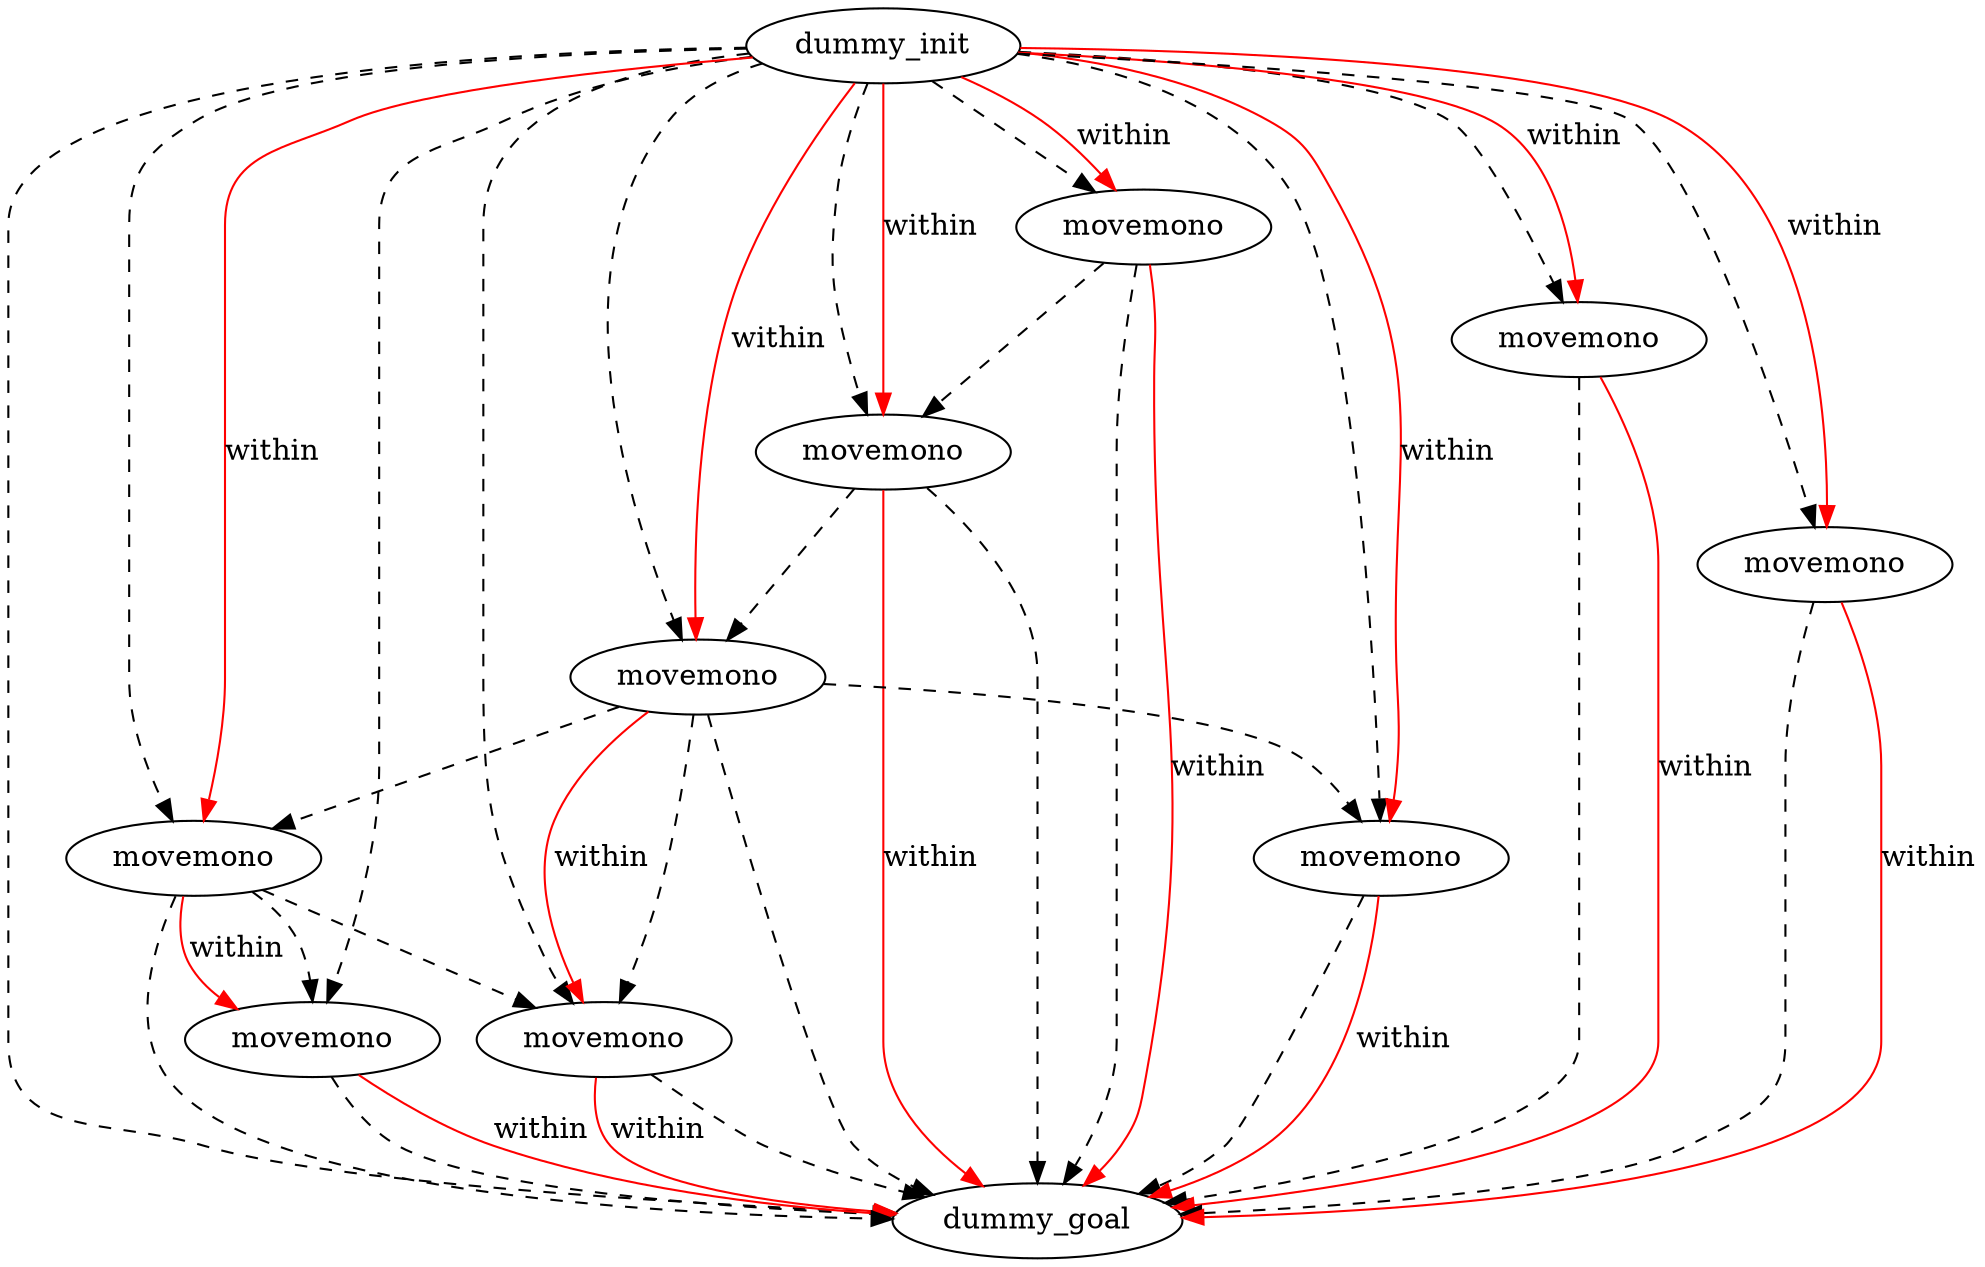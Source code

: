 digraph {
	"257c54bc-4024-c424-aef2-ab2f495fa2fc" [label=dummy_init]
	"c8cba592-b0ca-d2eb-0fe1-621ad6e1ba00" [label=dummy_goal]
	"c921057c-3f05-557c-502e-d818013ca998" [label=movemono]
	"bbc99473-4363-589c-3249-5cff89e2df24" [label=movemono]
	"3b53f64b-7cd6-1da4-c2ef-da8b38048786" [label=movemono]
	"1d03c3d5-b862-acc3-5489-9c37cfa9026b" [label=movemono]
	"e6cfcbd8-79d2-9001-2d6b-8a4e18a70609" [label=movemono]
	"8d56bff6-69c9-520f-3425-449cc145d6ba" [label=movemono]
	"46a3cc71-ff2f-6883-163b-5481284e4cd4" [label=movemono]
	"71594914-b1b6-8ecd-4009-45ce932c3ec9" [label=movemono]
	"1186da93-da7d-cc53-3020-cf0669b41194" [label=movemono]
	"e6cfcbd8-79d2-9001-2d6b-8a4e18a70609" -> "c8cba592-b0ca-d2eb-0fe1-621ad6e1ba00" [color=black style=dashed]
	"71594914-b1b6-8ecd-4009-45ce932c3ec9" -> "c8cba592-b0ca-d2eb-0fe1-621ad6e1ba00" [color=black style=dashed]
	"8d56bff6-69c9-520f-3425-449cc145d6ba" -> "c8cba592-b0ca-d2eb-0fe1-621ad6e1ba00" [color=black style=dashed]
	"257c54bc-4024-c424-aef2-ab2f495fa2fc" -> "46a3cc71-ff2f-6883-163b-5481284e4cd4" [color=black style=dashed]
	"257c54bc-4024-c424-aef2-ab2f495fa2fc" -> "e6cfcbd8-79d2-9001-2d6b-8a4e18a70609" [color=black style=dashed]
	"257c54bc-4024-c424-aef2-ab2f495fa2fc" -> "71594914-b1b6-8ecd-4009-45ce932c3ec9" [color=black style=dashed]
	"71594914-b1b6-8ecd-4009-45ce932c3ec9" -> "c921057c-3f05-557c-502e-d818013ca998" [color=black style=dashed]
	"1186da93-da7d-cc53-3020-cf0669b41194" -> "71594914-b1b6-8ecd-4009-45ce932c3ec9" [color=black style=dashed]
	"257c54bc-4024-c424-aef2-ab2f495fa2fc" -> "8d56bff6-69c9-520f-3425-449cc145d6ba" [color=black style=dashed]
	"e6cfcbd8-79d2-9001-2d6b-8a4e18a70609" -> "3b53f64b-7cd6-1da4-c2ef-da8b38048786" [color=black style=dashed]
	"46a3cc71-ff2f-6883-163b-5481284e4cd4" -> "c8cba592-b0ca-d2eb-0fe1-621ad6e1ba00" [color=black style=dashed]
	"3b53f64b-7cd6-1da4-c2ef-da8b38048786" -> "1186da93-da7d-cc53-3020-cf0669b41194" [color=black style=dashed]
	"257c54bc-4024-c424-aef2-ab2f495fa2fc" -> "c921057c-3f05-557c-502e-d818013ca998" [color=black style=dashed]
	"1d03c3d5-b862-acc3-5489-9c37cfa9026b" -> "c8cba592-b0ca-d2eb-0fe1-621ad6e1ba00" [color=black style=dashed]
	"1186da93-da7d-cc53-3020-cf0669b41194" -> "bbc99473-4363-589c-3249-5cff89e2df24" [color=black style=dashed]
	"257c54bc-4024-c424-aef2-ab2f495fa2fc" -> "bbc99473-4363-589c-3249-5cff89e2df24" [color=black style=dashed]
	"1186da93-da7d-cc53-3020-cf0669b41194" -> "c921057c-3f05-557c-502e-d818013ca998" [color=black style=dashed]
	"257c54bc-4024-c424-aef2-ab2f495fa2fc" -> "1186da93-da7d-cc53-3020-cf0669b41194" [color=black style=dashed]
	"257c54bc-4024-c424-aef2-ab2f495fa2fc" -> "3b53f64b-7cd6-1da4-c2ef-da8b38048786" [color=black style=dashed]
	"257c54bc-4024-c424-aef2-ab2f495fa2fc" -> "1d03c3d5-b862-acc3-5489-9c37cfa9026b" [color=black style=dashed]
	"c921057c-3f05-557c-502e-d818013ca998" -> "c8cba592-b0ca-d2eb-0fe1-621ad6e1ba00" [color=black style=dashed]
	"257c54bc-4024-c424-aef2-ab2f495fa2fc" -> "c8cba592-b0ca-d2eb-0fe1-621ad6e1ba00" [color=black style=dashed]
	"bbc99473-4363-589c-3249-5cff89e2df24" -> "c8cba592-b0ca-d2eb-0fe1-621ad6e1ba00" [color=black style=dashed]
	"1186da93-da7d-cc53-3020-cf0669b41194" -> "c8cba592-b0ca-d2eb-0fe1-621ad6e1ba00" [color=black style=dashed]
	"3b53f64b-7cd6-1da4-c2ef-da8b38048786" -> "c8cba592-b0ca-d2eb-0fe1-621ad6e1ba00" [color=black style=dashed]
	"71594914-b1b6-8ecd-4009-45ce932c3ec9" -> "46a3cc71-ff2f-6883-163b-5481284e4cd4" [color=black style=dashed]
	"e6cfcbd8-79d2-9001-2d6b-8a4e18a70609" -> "c8cba592-b0ca-d2eb-0fe1-621ad6e1ba00" [label=within color=red]
	"1d03c3d5-b862-acc3-5489-9c37cfa9026b" -> "c8cba592-b0ca-d2eb-0fe1-621ad6e1ba00" [label=within color=red]
	"71594914-b1b6-8ecd-4009-45ce932c3ec9" -> "46a3cc71-ff2f-6883-163b-5481284e4cd4" [label=within color=red]
	"257c54bc-4024-c424-aef2-ab2f495fa2fc" -> "bbc99473-4363-589c-3249-5cff89e2df24" [label=within color=red]
	"257c54bc-4024-c424-aef2-ab2f495fa2fc" -> "3b53f64b-7cd6-1da4-c2ef-da8b38048786" [label=within color=red]
	"257c54bc-4024-c424-aef2-ab2f495fa2fc" -> "1186da93-da7d-cc53-3020-cf0669b41194" [label=within color=red]
	"bbc99473-4363-589c-3249-5cff89e2df24" -> "c8cba592-b0ca-d2eb-0fe1-621ad6e1ba00" [label=within color=red]
	"3b53f64b-7cd6-1da4-c2ef-da8b38048786" -> "c8cba592-b0ca-d2eb-0fe1-621ad6e1ba00" [label=within color=red]
	"257c54bc-4024-c424-aef2-ab2f495fa2fc" -> "e6cfcbd8-79d2-9001-2d6b-8a4e18a70609" [label=within color=red]
	"46a3cc71-ff2f-6883-163b-5481284e4cd4" -> "c8cba592-b0ca-d2eb-0fe1-621ad6e1ba00" [label=within color=red]
	"1186da93-da7d-cc53-3020-cf0669b41194" -> "c921057c-3f05-557c-502e-d818013ca998" [label=within color=red]
	"257c54bc-4024-c424-aef2-ab2f495fa2fc" -> "1d03c3d5-b862-acc3-5489-9c37cfa9026b" [label=within color=red]
	"257c54bc-4024-c424-aef2-ab2f495fa2fc" -> "71594914-b1b6-8ecd-4009-45ce932c3ec9" [label=within color=red]
	"257c54bc-4024-c424-aef2-ab2f495fa2fc" -> "8d56bff6-69c9-520f-3425-449cc145d6ba" [label=within color=red]
	"8d56bff6-69c9-520f-3425-449cc145d6ba" -> "c8cba592-b0ca-d2eb-0fe1-621ad6e1ba00" [label=within color=red]
	"c921057c-3f05-557c-502e-d818013ca998" -> "c8cba592-b0ca-d2eb-0fe1-621ad6e1ba00" [label=within color=red]
}

